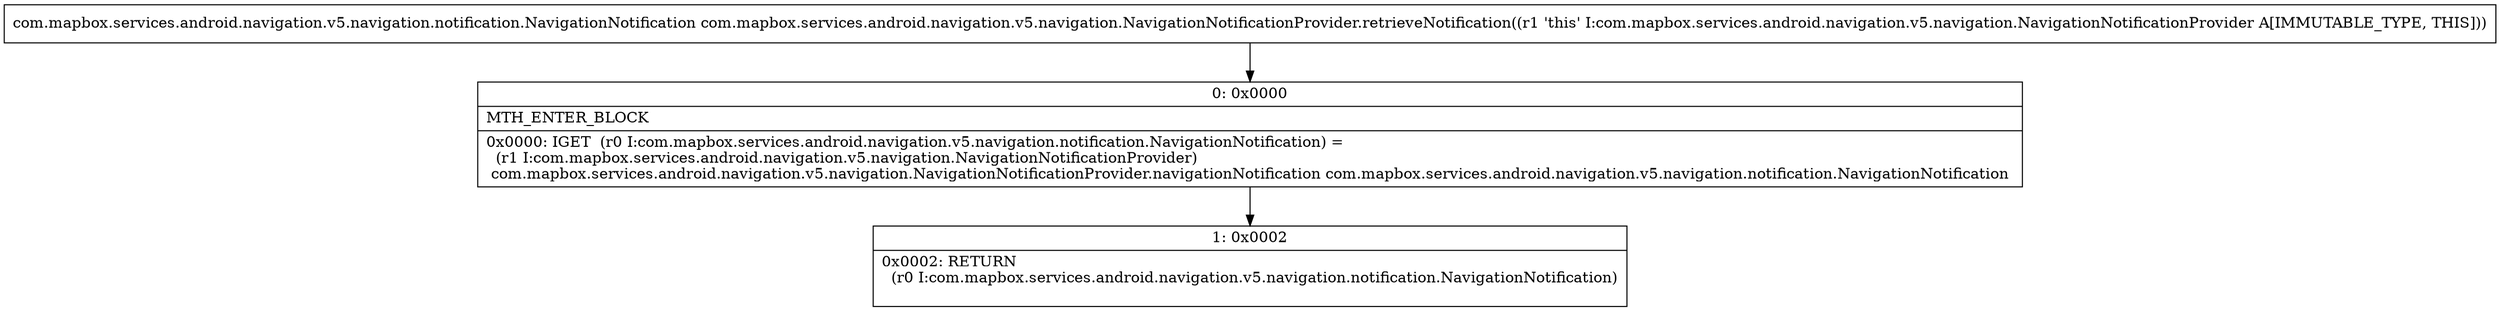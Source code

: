 digraph "CFG forcom.mapbox.services.android.navigation.v5.navigation.NavigationNotificationProvider.retrieveNotification()Lcom\/mapbox\/services\/android\/navigation\/v5\/navigation\/notification\/NavigationNotification;" {
Node_0 [shape=record,label="{0\:\ 0x0000|MTH_ENTER_BLOCK\l|0x0000: IGET  (r0 I:com.mapbox.services.android.navigation.v5.navigation.notification.NavigationNotification) = \l  (r1 I:com.mapbox.services.android.navigation.v5.navigation.NavigationNotificationProvider)\l com.mapbox.services.android.navigation.v5.navigation.NavigationNotificationProvider.navigationNotification com.mapbox.services.android.navigation.v5.navigation.notification.NavigationNotification \l}"];
Node_1 [shape=record,label="{1\:\ 0x0002|0x0002: RETURN  \l  (r0 I:com.mapbox.services.android.navigation.v5.navigation.notification.NavigationNotification)\l \l}"];
MethodNode[shape=record,label="{com.mapbox.services.android.navigation.v5.navigation.notification.NavigationNotification com.mapbox.services.android.navigation.v5.navigation.NavigationNotificationProvider.retrieveNotification((r1 'this' I:com.mapbox.services.android.navigation.v5.navigation.NavigationNotificationProvider A[IMMUTABLE_TYPE, THIS])) }"];
MethodNode -> Node_0;
Node_0 -> Node_1;
}

